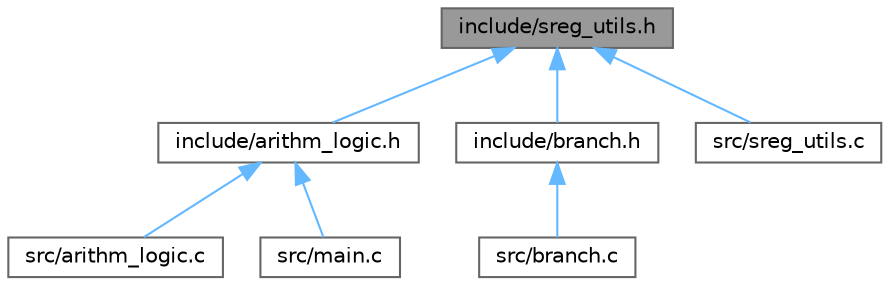 digraph "include/sreg_utils.h"
{
 // LATEX_PDF_SIZE
  bgcolor="transparent";
  edge [fontname=Helvetica,fontsize=10,labelfontname=Helvetica,labelfontsize=10];
  node [fontname=Helvetica,fontsize=10,shape=box,height=0.2,width=0.4];
  Node1 [id="Node000001",label="include/sreg_utils.h",height=0.2,width=0.4,color="gray40", fillcolor="grey60", style="filled", fontcolor="black",tooltip="Functions for manipulating the Status Register (SREG)"];
  Node1 -> Node2 [id="edge1_Node000001_Node000002",dir="back",color="steelblue1",style="solid",tooltip=" "];
  Node2 [id="Node000002",label="include/arithm_logic.h",height=0.2,width=0.4,color="grey40", fillcolor="white", style="filled",URL="$arithm__logic_8h.html",tooltip="Arithmetic and logic operations."];
  Node2 -> Node3 [id="edge2_Node000002_Node000003",dir="back",color="steelblue1",style="solid",tooltip=" "];
  Node3 [id="Node000003",label="src/arithm_logic.c",height=0.2,width=0.4,color="grey40", fillcolor="white", style="filled",URL="$arithm__logic_8c.html",tooltip=" "];
  Node2 -> Node4 [id="edge3_Node000002_Node000004",dir="back",color="steelblue1",style="solid",tooltip=" "];
  Node4 [id="Node000004",label="src/main.c",height=0.2,width=0.4,color="grey40", fillcolor="white", style="filled",URL="$main_8c.html",tooltip=" "];
  Node1 -> Node5 [id="edge4_Node000001_Node000005",dir="back",color="steelblue1",style="solid",tooltip=" "];
  Node5 [id="Node000005",label="include/branch.h",height=0.2,width=0.4,color="grey40", fillcolor="white", style="filled",URL="$branch_8h.html",tooltip="Branching and jumps instructions."];
  Node5 -> Node6 [id="edge5_Node000005_Node000006",dir="back",color="steelblue1",style="solid",tooltip=" "];
  Node6 [id="Node000006",label="src/branch.c",height=0.2,width=0.4,color="grey40", fillcolor="white", style="filled",URL="$branch_8c.html",tooltip=" "];
  Node1 -> Node7 [id="edge6_Node000001_Node000007",dir="back",color="steelblue1",style="solid",tooltip=" "];
  Node7 [id="Node000007",label="src/sreg_utils.c",height=0.2,width=0.4,color="grey40", fillcolor="white", style="filled",URL="$sreg__utils_8c.html",tooltip=" "];
}
